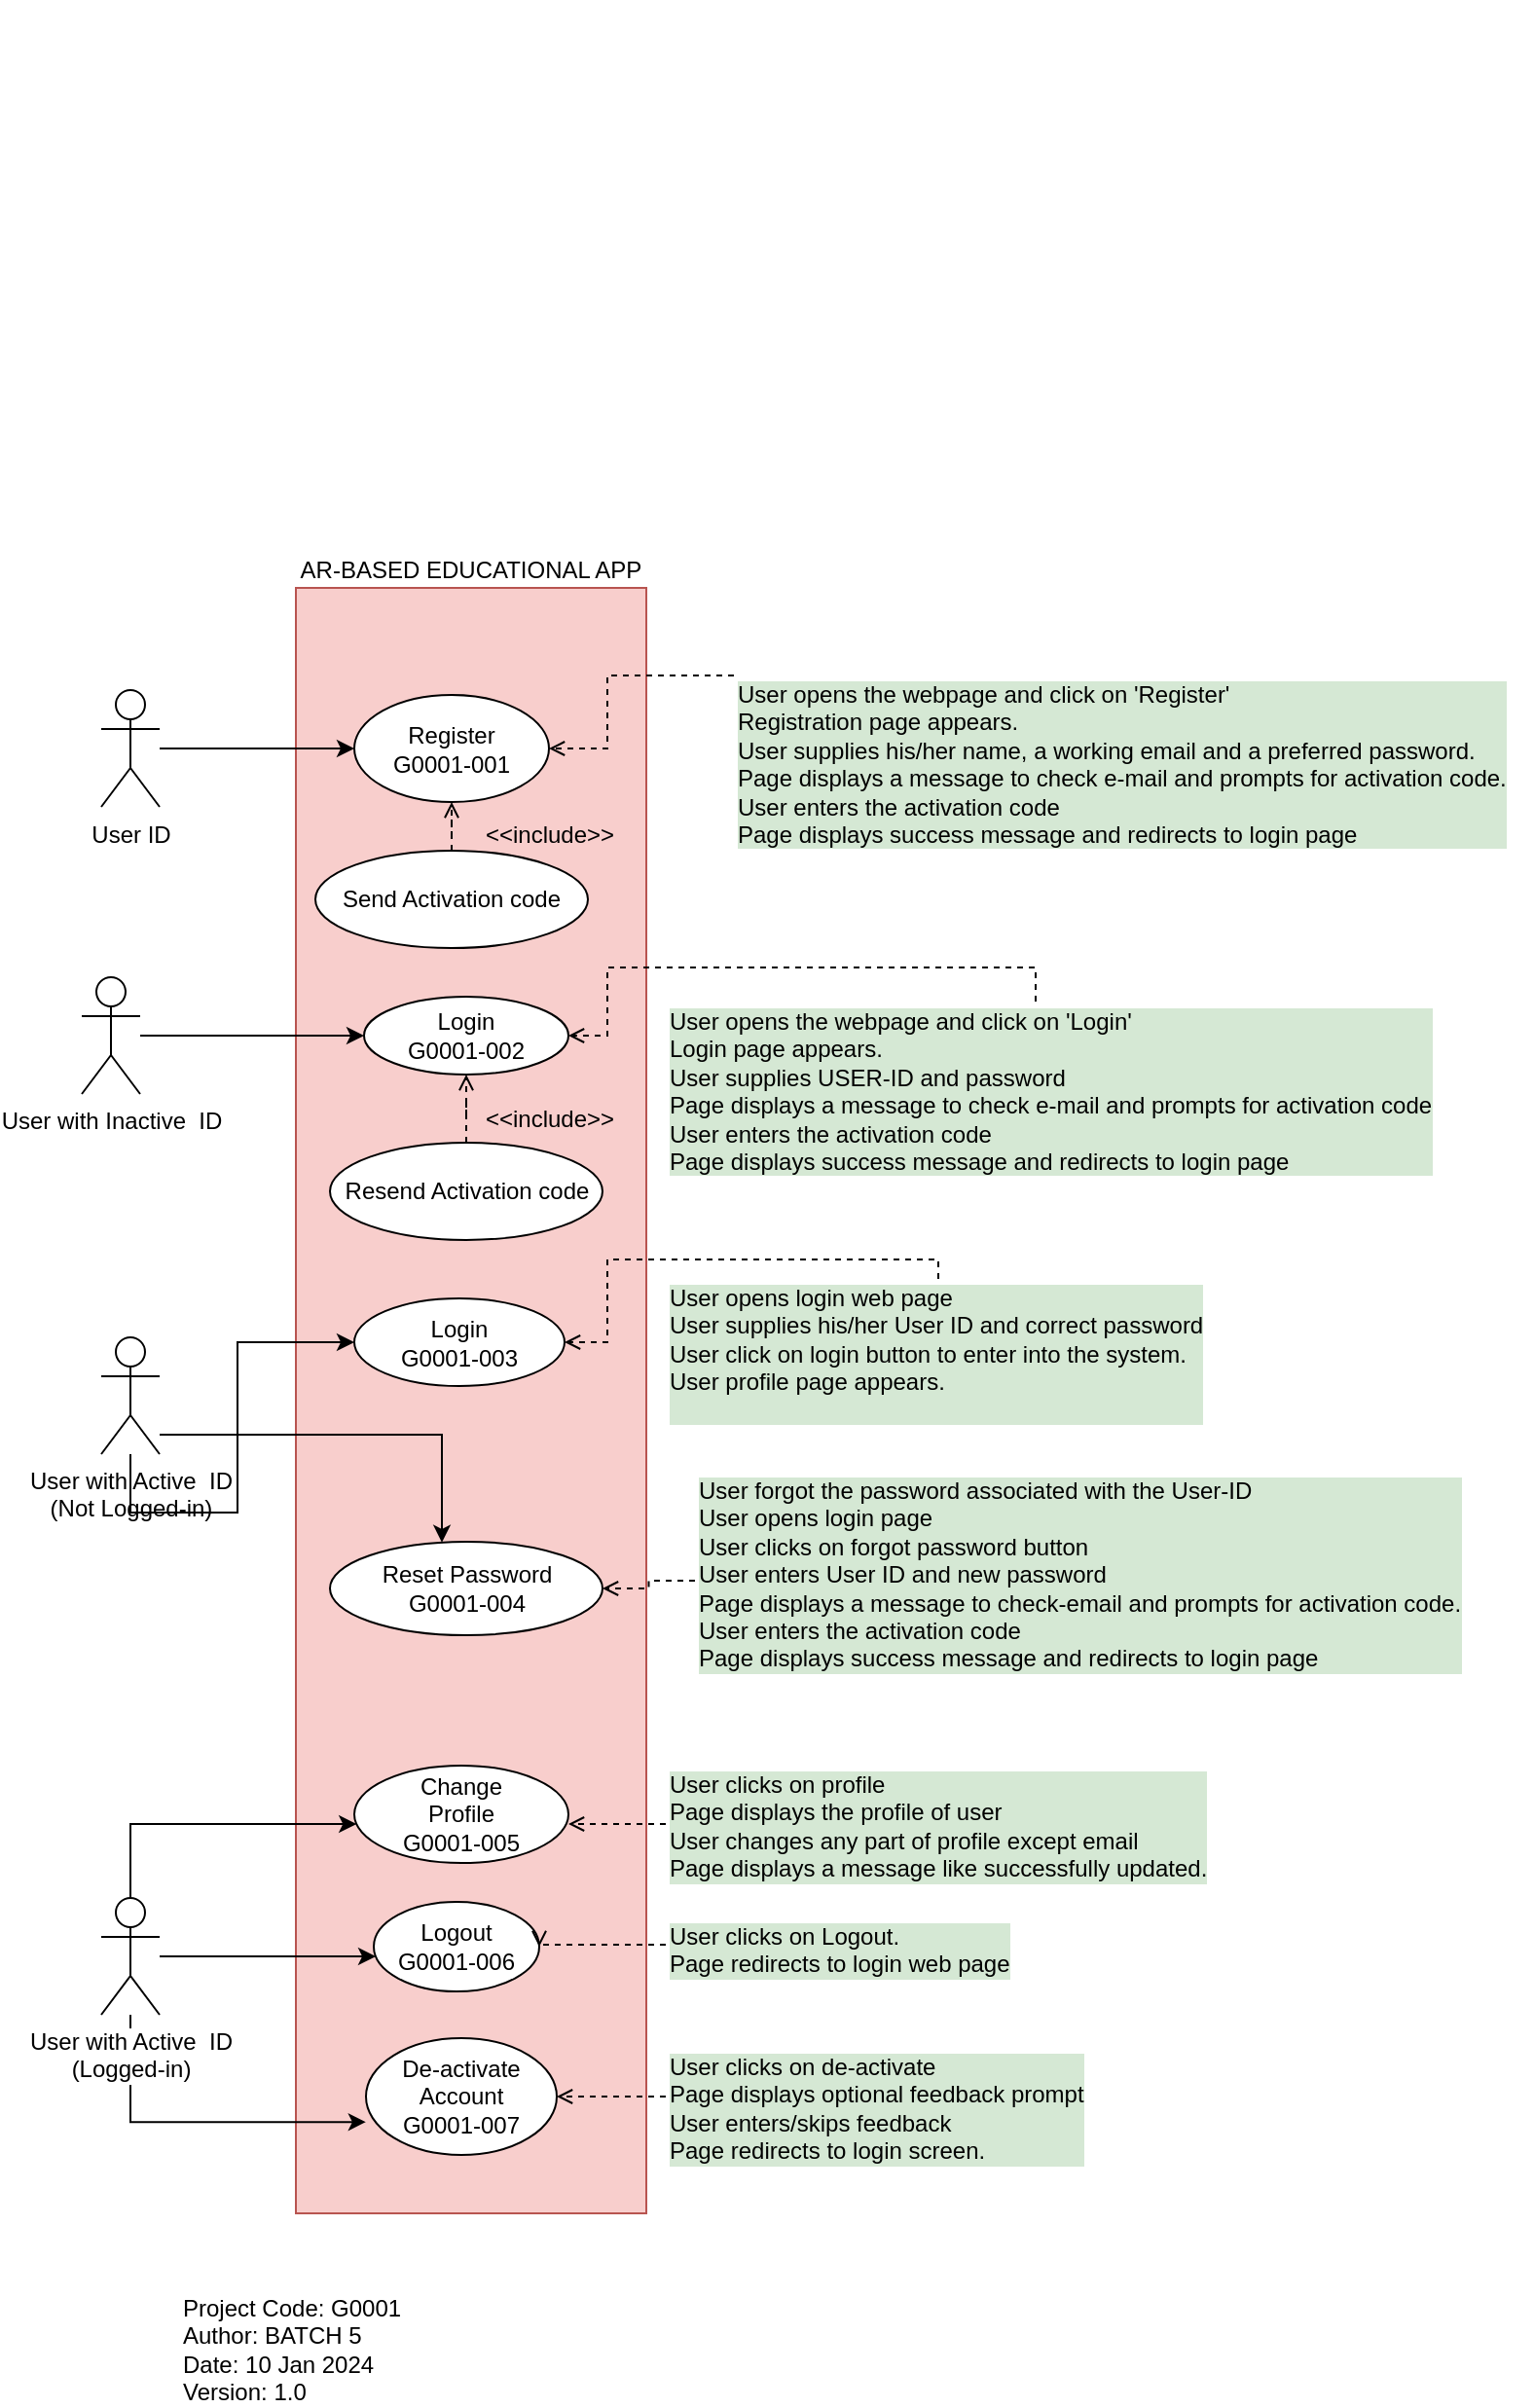 <mxfile version="22.1.18" type="google">
  <diagram id="E3ttDfYas0lBGuGD57UE" name="Page-1">
    <mxGraphModel dx="1804" dy="1692" grid="1" gridSize="10" guides="1" tooltips="1" connect="1" arrows="1" fold="1" page="1" pageScale="1" pageWidth="850" pageHeight="1100" math="0" shadow="0">
      <root>
        <mxCell id="0" />
        <mxCell id="1" parent="0" />
        <mxCell id="2amY8WhetxQ9lj7_Z2XX-43" value="AR-BASED EDUCATIONAL APP" style="rounded=0;whiteSpace=wrap;html=1;labelBackgroundColor=none;fontSize=12;align=center;fillColor=#f8cecc;strokeColor=#b85450;labelPosition=center;verticalLabelPosition=top;verticalAlign=bottom;" parent="1" vertex="1">
          <mxGeometry x="-630" y="40" width="180" height="835" as="geometry" />
        </mxCell>
        <mxCell id="2amY8WhetxQ9lj7_Z2XX-44" style="edgeStyle=orthogonalEdgeStyle;rounded=0;orthogonalLoop=1;jettySize=auto;html=1;" parent="1" source="2amY8WhetxQ9lj7_Z2XX-45" target="2amY8WhetxQ9lj7_Z2XX-46" edge="1">
          <mxGeometry relative="1" as="geometry" />
        </mxCell>
        <mxCell id="2amY8WhetxQ9lj7_Z2XX-45" value="User ID" style="shape=umlActor;verticalLabelPosition=bottom;labelBackgroundColor=none;verticalAlign=top;html=1;fillColor=none;" parent="1" vertex="1">
          <mxGeometry x="-730" y="92.5" width="30" height="60" as="geometry" />
        </mxCell>
        <mxCell id="2amY8WhetxQ9lj7_Z2XX-46" value="&lt;div&gt;Register&lt;/div&gt;&lt;div&gt;G0001-001&lt;br&gt;&lt;/div&gt;" style="ellipse;whiteSpace=wrap;html=1;" parent="1" vertex="1">
          <mxGeometry x="-600" y="95" width="100" height="55" as="geometry" />
        </mxCell>
        <mxCell id="2amY8WhetxQ9lj7_Z2XX-47" value="&lt;div&gt;Login&lt;/div&gt;&lt;div&gt;G0001-002&lt;/div&gt;" style="ellipse;whiteSpace=wrap;html=1;" parent="1" vertex="1">
          <mxGeometry x="-595" y="250" width="105" height="40" as="geometry" />
        </mxCell>
        <mxCell id="2amY8WhetxQ9lj7_Z2XX-48" value="&lt;div&gt;Login&lt;/div&gt;&lt;div&gt;G0001-003&lt;/div&gt;" style="ellipse;whiteSpace=wrap;html=1;" parent="1" vertex="1">
          <mxGeometry x="-600" y="405" width="108" height="45" as="geometry" />
        </mxCell>
        <mxCell id="2amY8WhetxQ9lj7_Z2XX-49" value="&lt;div&gt;Change &lt;br&gt;&lt;/div&gt;&lt;div&gt;Profile&lt;/div&gt;&lt;div&gt;G0001-005&lt;/div&gt;" style="ellipse;whiteSpace=wrap;html=1;" parent="1" vertex="1">
          <mxGeometry x="-600" y="645" width="110" height="50" as="geometry" />
        </mxCell>
        <mxCell id="2amY8WhetxQ9lj7_Z2XX-50" style="edgeStyle=orthogonalEdgeStyle;rounded=0;orthogonalLoop=1;jettySize=auto;html=1;entryX=0;entryY=0.5;entryDx=0;entryDy=0;" parent="1" source="2amY8WhetxQ9lj7_Z2XX-52" target="2amY8WhetxQ9lj7_Z2XX-48" edge="1">
          <mxGeometry relative="1" as="geometry">
            <Array as="points">
              <mxPoint x="-715" y="515" />
              <mxPoint x="-660" y="515" />
              <mxPoint x="-660" y="428" />
            </Array>
          </mxGeometry>
        </mxCell>
        <mxCell id="2amY8WhetxQ9lj7_Z2XX-51" style="edgeStyle=orthogonalEdgeStyle;rounded=0;orthogonalLoop=1;jettySize=auto;html=1;" parent="1" source="2amY8WhetxQ9lj7_Z2XX-52" target="2amY8WhetxQ9lj7_Z2XX-58" edge="1">
          <mxGeometry relative="1" as="geometry">
            <Array as="points">
              <mxPoint x="-555" y="475" />
            </Array>
          </mxGeometry>
        </mxCell>
        <mxCell id="2amY8WhetxQ9lj7_Z2XX-52" value="&lt;div&gt;User with Active&amp;nbsp; ID&lt;/div&gt;&lt;div&gt;(Not Logged-in)&lt;br&gt;&lt;/div&gt;" style="shape=umlActor;verticalLabelPosition=bottom;labelBackgroundColor=none;verticalAlign=top;html=1;" parent="1" vertex="1">
          <mxGeometry x="-730" y="425" width="30" height="60" as="geometry" />
        </mxCell>
        <mxCell id="2amY8WhetxQ9lj7_Z2XX-53" style="edgeStyle=orthogonalEdgeStyle;rounded=0;orthogonalLoop=1;jettySize=auto;html=1;" parent="1" source="2amY8WhetxQ9lj7_Z2XX-56" target="2amY8WhetxQ9lj7_Z2XX-49" edge="1">
          <mxGeometry relative="1" as="geometry">
            <Array as="points">
              <mxPoint x="-715" y="675" />
            </Array>
          </mxGeometry>
        </mxCell>
        <mxCell id="2amY8WhetxQ9lj7_Z2XX-54" style="edgeStyle=orthogonalEdgeStyle;rounded=0;orthogonalLoop=1;jettySize=auto;html=1;" parent="1" source="2amY8WhetxQ9lj7_Z2XX-56" target="2amY8WhetxQ9lj7_Z2XX-59" edge="1">
          <mxGeometry relative="1" as="geometry">
            <Array as="points">
              <mxPoint x="-660" y="743" />
              <mxPoint x="-660" y="743" />
            </Array>
          </mxGeometry>
        </mxCell>
        <mxCell id="2amY8WhetxQ9lj7_Z2XX-55" style="edgeStyle=orthogonalEdgeStyle;rounded=0;orthogonalLoop=1;jettySize=auto;html=1;entryX=-0.001;entryY=0.718;entryDx=0;entryDy=0;entryPerimeter=0;endArrow=classic;endFill=1;fontSize=12;" parent="1" source="2amY8WhetxQ9lj7_Z2XX-56" target="2amY8WhetxQ9lj7_Z2XX-57" edge="1">
          <mxGeometry relative="1" as="geometry">
            <Array as="points">
              <mxPoint x="-715" y="828" />
            </Array>
          </mxGeometry>
        </mxCell>
        <mxCell id="2amY8WhetxQ9lj7_Z2XX-56" value="&lt;div&gt;User with Active&amp;nbsp; ID&lt;/div&gt;&lt;div&gt;(Logged-in)&lt;br&gt;&lt;/div&gt;" style="shape=umlActor;verticalLabelPosition=bottom;labelBackgroundColor=#ffffff;verticalAlign=top;html=1;" parent="1" vertex="1">
          <mxGeometry x="-730" y="713" width="30" height="60" as="geometry" />
        </mxCell>
        <mxCell id="2amY8WhetxQ9lj7_Z2XX-57" value="&lt;div&gt;De-activate Account&lt;/div&gt;&lt;div&gt;G0001-007&lt;br&gt;&lt;/div&gt;" style="ellipse;whiteSpace=wrap;html=1;" parent="1" vertex="1">
          <mxGeometry x="-594" y="785" width="98" height="60" as="geometry" />
        </mxCell>
        <mxCell id="2amY8WhetxQ9lj7_Z2XX-58" value="&lt;div&gt;Reset Password&lt;/div&gt;&lt;div&gt;G0001-004&lt;br&gt;&lt;/div&gt;" style="ellipse;whiteSpace=wrap;html=1;" parent="1" vertex="1">
          <mxGeometry x="-612.5" y="530" width="140" height="48" as="geometry" />
        </mxCell>
        <mxCell id="2amY8WhetxQ9lj7_Z2XX-59" value="&lt;div&gt;Logout&lt;/div&gt;G0001-006" style="ellipse;whiteSpace=wrap;html=1;" parent="1" vertex="1">
          <mxGeometry x="-590" y="715" width="85" height="46" as="geometry" />
        </mxCell>
        <mxCell id="2amY8WhetxQ9lj7_Z2XX-60" style="edgeStyle=orthogonalEdgeStyle;rounded=0;orthogonalLoop=1;jettySize=auto;html=1;entryX=0;entryY=0.5;entryDx=0;entryDy=0;" parent="1" source="2amY8WhetxQ9lj7_Z2XX-61" target="2amY8WhetxQ9lj7_Z2XX-47" edge="1">
          <mxGeometry relative="1" as="geometry" />
        </mxCell>
        <mxCell id="2amY8WhetxQ9lj7_Z2XX-61" value="User with Inactive&amp;nbsp; ID" style="shape=umlActor;verticalLabelPosition=bottom;labelBackgroundColor=none;verticalAlign=top;html=1;fillColor=#ffffff;strokeColor=#000000;" parent="1" vertex="1">
          <mxGeometry x="-740" y="240" width="30" height="60" as="geometry" />
        </mxCell>
        <mxCell id="2amY8WhetxQ9lj7_Z2XX-62" style="edgeStyle=orthogonalEdgeStyle;rounded=0;orthogonalLoop=1;jettySize=auto;html=1;entryX=1;entryY=0.5;entryDx=0;entryDy=0;dashed=1;endArrow=open;endFill=0;fontSize=12;" parent="1" source="2amY8WhetxQ9lj7_Z2XX-63" target="2amY8WhetxQ9lj7_Z2XX-46" edge="1">
          <mxGeometry relative="1" as="geometry">
            <Array as="points">
              <mxPoint x="-250" y="85" />
              <mxPoint x="-470" y="85" />
              <mxPoint x="-470" y="122" />
            </Array>
          </mxGeometry>
        </mxCell>
        <mxCell id="2amY8WhetxQ9lj7_Z2XX-63" value="&lt;div&gt;User opens the webpage and click on &#39;Register&#39;&lt;/div&gt;&lt;div&gt;Registration page appears.&lt;br&gt;&lt;/div&gt;&lt;div&gt;User supplies his/her name, a working email and a preferred password.&lt;/div&gt;&lt;div&gt;Page displays a message to check e-mail and prompts for activation code.&lt;/div&gt;&lt;div&gt;User enters the activation code&lt;/div&gt;&lt;div&gt;Page displays success message and redirects to login page&lt;br&gt;&lt;/div&gt;" style="text;html=1;resizable=0;points=[];autosize=1;align=left;verticalAlign=top;spacingTop=-4;labelBackgroundColor=#D5E8D4;comic=0;shadow=0;" parent="1" vertex="1">
          <mxGeometry x="-405" y="85" width="410" height="90" as="geometry" />
        </mxCell>
        <mxCell id="2amY8WhetxQ9lj7_Z2XX-64" style="edgeStyle=orthogonalEdgeStyle;rounded=0;orthogonalLoop=1;jettySize=auto;html=1;endArrow=open;endFill=0;fontSize=12;dashed=1;" parent="1" source="2amY8WhetxQ9lj7_Z2XX-65" target="2amY8WhetxQ9lj7_Z2XX-47" edge="1">
          <mxGeometry relative="1" as="geometry" />
        </mxCell>
        <mxCell id="2amY8WhetxQ9lj7_Z2XX-65" value="&lt;div&gt;Resend Activation code&lt;/div&gt;" style="ellipse;whiteSpace=wrap;html=1;" parent="1" vertex="1">
          <mxGeometry x="-612.5" y="325" width="140" height="50" as="geometry" />
        </mxCell>
        <mxCell id="2amY8WhetxQ9lj7_Z2XX-66" style="edgeStyle=orthogonalEdgeStyle;rounded=0;orthogonalLoop=1;jettySize=auto;html=1;dashed=1;endArrow=open;endFill=0;" parent="1" source="2amY8WhetxQ9lj7_Z2XX-68" target="2amY8WhetxQ9lj7_Z2XX-46" edge="1">
          <mxGeometry relative="1" as="geometry" />
        </mxCell>
        <mxCell id="2amY8WhetxQ9lj7_Z2XX-67" value="&amp;lt;&amp;lt;include&amp;gt;&amp;gt;" style="text;html=1;resizable=0;points=[];align=center;verticalAlign=middle;labelBackgroundColor=none;" parent="2amY8WhetxQ9lj7_Z2XX-66" vertex="1" connectable="0">
          <mxGeometry x="0.564" relative="1" as="geometry">
            <mxPoint x="50" y="5" as="offset" />
          </mxGeometry>
        </mxCell>
        <mxCell id="2amY8WhetxQ9lj7_Z2XX-68" value="&lt;div&gt;Send Activation code&lt;/div&gt;" style="ellipse;whiteSpace=wrap;html=1;" parent="1" vertex="1">
          <mxGeometry x="-620" y="175" width="140" height="50" as="geometry" />
        </mxCell>
        <mxCell id="2amY8WhetxQ9lj7_Z2XX-69" style="edgeStyle=orthogonalEdgeStyle;rounded=0;orthogonalLoop=1;jettySize=auto;html=1;entryX=1;entryY=0.5;entryDx=0;entryDy=0;dashed=1;endArrow=open;endFill=0;fontSize=12;" parent="1" source="2amY8WhetxQ9lj7_Z2XX-70" target="2amY8WhetxQ9lj7_Z2XX-47" edge="1">
          <mxGeometry relative="1" as="geometry">
            <Array as="points">
              <mxPoint x="-250" y="235" />
              <mxPoint x="-470" y="235" />
              <mxPoint x="-470" y="270" />
            </Array>
          </mxGeometry>
        </mxCell>
        <mxCell id="2amY8WhetxQ9lj7_Z2XX-70" value="User opens the webpage and click on &#39;Login&#39;&lt;br&gt;&lt;div&gt;&lt;span&gt;Login page appears.&lt;/span&gt;&lt;/div&gt;&lt;div&gt;&lt;span&gt;User supplies USER-ID and password&lt;/span&gt;&lt;/div&gt;&lt;div&gt;&lt;span&gt;Page displays a message to check e-mail and prompts for activation code&lt;/span&gt;&lt;/div&gt;&lt;div&gt;&lt;span&gt;User enters the activation code&lt;/span&gt;&lt;/div&gt;&lt;div&gt;&lt;span&gt;Page displays success message and redirects to login page&lt;br&gt;&lt;/span&gt;&lt;/div&gt;" style="text;html=1;resizable=0;points=[];autosize=1;align=left;verticalAlign=top;spacingTop=-4;labelBackgroundColor=#D5E8D4;" parent="1" vertex="1">
          <mxGeometry x="-440" y="252.5" width="420" height="90" as="geometry" />
        </mxCell>
        <mxCell id="2amY8WhetxQ9lj7_Z2XX-71" style="edgeStyle=orthogonalEdgeStyle;rounded=0;orthogonalLoop=1;jettySize=auto;html=1;entryX=1;entryY=0.5;entryDx=0;entryDy=0;dashed=1;endArrow=open;endFill=0;fontSize=12;" parent="1" source="2amY8WhetxQ9lj7_Z2XX-72" target="2amY8WhetxQ9lj7_Z2XX-48" edge="1">
          <mxGeometry relative="1" as="geometry">
            <Array as="points">
              <mxPoint x="-300" y="385" />
              <mxPoint x="-470" y="385" />
              <mxPoint x="-470" y="428" />
            </Array>
          </mxGeometry>
        </mxCell>
        <mxCell id="2amY8WhetxQ9lj7_Z2XX-72" value="&lt;div&gt;User opens login web page&lt;/div&gt;&lt;div&gt;User supplies his/her User ID and correct password&lt;/div&gt;&lt;div&gt;User click on login button to enter into the system.&lt;/div&gt;&lt;div&gt;User profile page appears.&lt;/div&gt;&lt;div&gt;&lt;br&gt;&lt;/div&gt;" style="text;html=1;resizable=0;points=[];autosize=1;align=left;verticalAlign=top;spacingTop=-4;labelBackgroundColor=#D5E8D4;" parent="1" vertex="1">
          <mxGeometry x="-440" y="395" width="300" height="80" as="geometry" />
        </mxCell>
        <mxCell id="2amY8WhetxQ9lj7_Z2XX-73" style="edgeStyle=orthogonalEdgeStyle;rounded=0;orthogonalLoop=1;jettySize=auto;html=1;entryX=1;entryY=0.5;entryDx=0;entryDy=0;dashed=1;endArrow=open;endFill=0;fontSize=12;" parent="1" source="2amY8WhetxQ9lj7_Z2XX-74" target="2amY8WhetxQ9lj7_Z2XX-57" edge="1">
          <mxGeometry relative="1" as="geometry">
            <Array as="points">
              <mxPoint x="-450" y="815" />
              <mxPoint x="-450" y="815" />
            </Array>
          </mxGeometry>
        </mxCell>
        <mxCell id="2amY8WhetxQ9lj7_Z2XX-74" value="User clicks on de-activate&lt;br&gt;&lt;div&gt;Page displays optional feedback prompt&lt;/div&gt;&lt;div&gt;User enters/skips feedback&lt;br&gt;&lt;/div&gt;&lt;div&gt;Page redirects to login screen.&lt;/div&gt;" style="text;html=1;resizable=0;points=[];autosize=1;align=left;verticalAlign=top;spacingTop=-4;labelBackgroundColor=#D5E8D4;" parent="1" vertex="1">
          <mxGeometry x="-440" y="790" width="230" height="60" as="geometry" />
        </mxCell>
        <mxCell id="2amY8WhetxQ9lj7_Z2XX-75" style="edgeStyle=orthogonalEdgeStyle;rounded=0;orthogonalLoop=1;jettySize=auto;html=1;entryX=1;entryY=0.5;entryDx=0;entryDy=0;dashed=1;endArrow=open;endFill=0;fontSize=12;" parent="1" source="2amY8WhetxQ9lj7_Z2XX-76" target="2amY8WhetxQ9lj7_Z2XX-58" edge="1">
          <mxGeometry relative="1" as="geometry" />
        </mxCell>
        <mxCell id="2amY8WhetxQ9lj7_Z2XX-76" value="&lt;div&gt;User forgot the password associated with the User-ID&lt;br&gt;&lt;/div&gt;&lt;div&gt;User opens login page&lt;/div&gt;&lt;div&gt;User clicks on forgot password button&lt;/div&gt;&lt;div&gt;User enters User ID and new password&lt;br&gt;&lt;/div&gt;&lt;div&gt;Page displays a message to check-email and prompts for activation code.&lt;/div&gt;&lt;div&gt;User enters the activation code&lt;/div&gt;&lt;div&gt;Page displays success message and redirects to login page&lt;/div&gt;" style="text;html=1;labelBackgroundColor=#D5E8D4;" parent="1" vertex="1">
          <mxGeometry x="-425" y="490" width="410" height="120" as="geometry" />
        </mxCell>
        <mxCell id="2amY8WhetxQ9lj7_Z2XX-77" style="edgeStyle=orthogonalEdgeStyle;rounded=0;orthogonalLoop=1;jettySize=auto;html=1;dashed=1;endArrow=open;endFill=0;fontSize=12;" parent="1" source="2amY8WhetxQ9lj7_Z2XX-78" edge="1">
          <mxGeometry relative="1" as="geometry">
            <mxPoint x="-490" y="675" as="targetPoint" />
          </mxGeometry>
        </mxCell>
        <mxCell id="2amY8WhetxQ9lj7_Z2XX-78" value="&lt;div&gt;User clicks on profile&lt;/div&gt;&lt;div&gt;Page displays the profile of user&lt;/div&gt;&lt;div&gt;User changes any part of profile except email&lt;br&gt;&lt;/div&gt;Page displays a message like successfully updated.&lt;br&gt;" style="text;html=1;resizable=0;points=[];autosize=1;align=left;verticalAlign=top;spacingTop=-4;labelBackgroundColor=#D5E8D4;" parent="1" vertex="1">
          <mxGeometry x="-440" y="645" width="290" height="60" as="geometry" />
        </mxCell>
        <mxCell id="2amY8WhetxQ9lj7_Z2XX-79" style="edgeStyle=orthogonalEdgeStyle;rounded=0;orthogonalLoop=1;jettySize=auto;html=1;entryX=1;entryY=0.5;entryDx=0;entryDy=0;dashed=1;endArrow=open;endFill=0;fontSize=12;" parent="1" source="2amY8WhetxQ9lj7_Z2XX-80" target="2amY8WhetxQ9lj7_Z2XX-59" edge="1">
          <mxGeometry relative="1" as="geometry">
            <Array as="points">
              <mxPoint x="-460" y="737" />
              <mxPoint x="-460" y="737" />
            </Array>
          </mxGeometry>
        </mxCell>
        <mxCell id="2amY8WhetxQ9lj7_Z2XX-80" value="User clicks on Logout.&lt;br&gt;Page redirects to login web page&lt;br&gt;" style="text;html=1;resizable=0;points=[];autosize=1;align=left;verticalAlign=top;spacingTop=-4;labelBackgroundColor=#D5E8D4;" parent="1" vertex="1">
          <mxGeometry x="-440" y="723" width="190" height="30" as="geometry" />
        </mxCell>
        <mxCell id="2amY8WhetxQ9lj7_Z2XX-82" value="&lt;div style=&quot;font-size: 12px&quot;&gt;Project Code: G0001&lt;/div&gt;&lt;div style=&quot;font-size: 12px&quot;&gt;Author: BATCH 5&lt;/div&gt;&lt;div style=&quot;font-size: 12px&quot;&gt;Date: 10 Jan 2024&lt;/div&gt;&lt;div style=&quot;font-size: 12px&quot;&gt;Version: 1.0&lt;br style=&quot;font-size: 12px&quot;&gt;&lt;/div&gt;" style="text;html=1;strokeColor=none;fillColor=none;align=left;verticalAlign=middle;whiteSpace=wrap;rounded=0;labelBackgroundColor=none;fontSize=12;" parent="1" vertex="1">
          <mxGeometry x="-690" y="935" width="480" height="20" as="geometry" />
        </mxCell>
        <mxCell id="2amY8WhetxQ9lj7_Z2XX-83" value="&amp;lt;&amp;lt;include&amp;gt;&amp;gt;" style="text;html=1;resizable=0;points=[];align=center;verticalAlign=middle;labelBackgroundColor=none;" parent="1" vertex="1" connectable="0">
          <mxGeometry x="-549.828" y="315.001" as="geometry">
            <mxPoint x="50" y="-2" as="offset" />
          </mxGeometry>
        </mxCell>
        <mxCell id="2amY8WhetxQ9lj7_Z2XX-84" style="edgeStyle=orthogonalEdgeStyle;rounded=0;orthogonalLoop=1;jettySize=auto;html=1;exitX=0.5;exitY=1;exitDx=0;exitDy=0;dashed=1;endArrow=open;endFill=0;fontSize=12;" parent="1" source="2amY8WhetxQ9lj7_Z2XX-59" target="2amY8WhetxQ9lj7_Z2XX-59" edge="1">
          <mxGeometry relative="1" as="geometry" />
        </mxCell>
        <mxCell id="qF3pTvlVBaQQidaq8jtZ-3" value="&lt;br&gt;&lt;br&gt;&lt;br&gt;&lt;br&gt;&lt;br&gt;&lt;br&gt;&lt;br&gt;&lt;br&gt;&lt;br&gt;&lt;br&gt;&lt;br&gt;&lt;br&gt;&lt;br&gt;&lt;br&gt;&lt;br&gt;&lt;br&gt;&lt;br&gt;&lt;br&gt;&lt;br&gt;&lt;br&gt;&lt;br&gt;&lt;br&gt;&lt;br&gt;&lt;br&gt;&lt;br&gt;&lt;br&gt;&lt;br&gt;&lt;br&gt;&lt;br&gt;&lt;br&gt;&lt;br&gt;&lt;br&gt;&lt;br&gt;&lt;br&gt;&lt;br&gt;&lt;br&gt;" style="text;html=1;align=center;verticalAlign=middle;resizable=0;points=[];autosize=1;strokeColor=none;fillColor=none;" vertex="1" parent="1">
          <mxGeometry x="-530" y="-262" width="20" height="530" as="geometry" />
        </mxCell>
      </root>
    </mxGraphModel>
  </diagram>
</mxfile>
